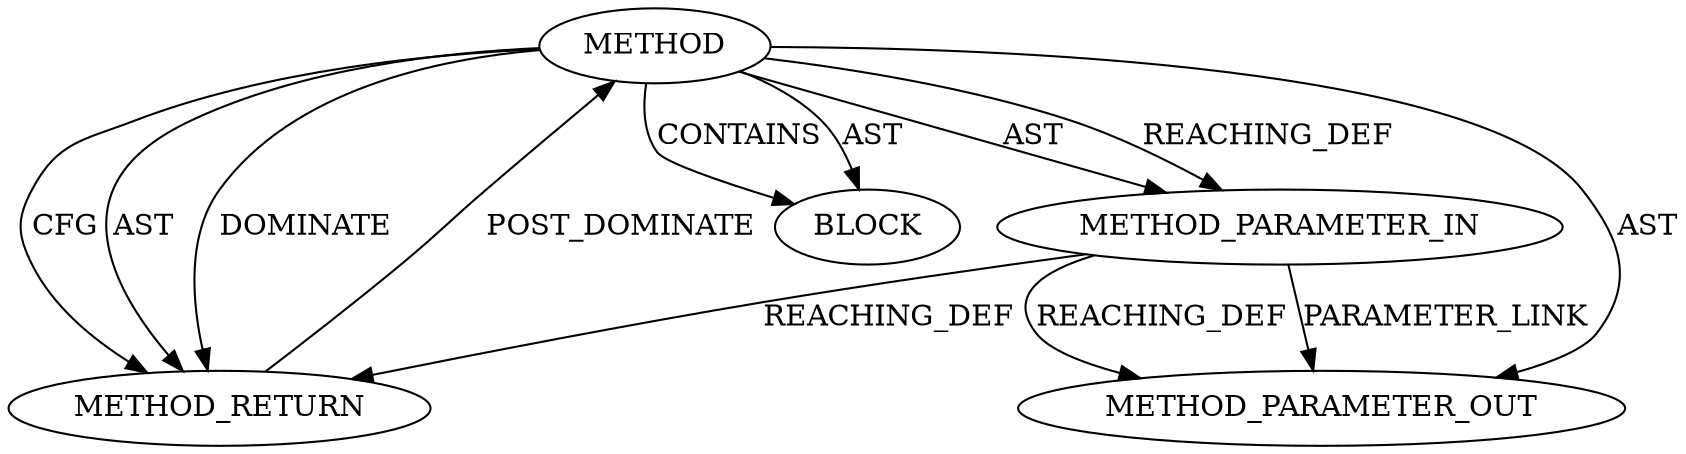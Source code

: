 digraph {
  13367 [label=METHOD_PARAMETER_OUT ORDER=1 CODE="p1" IS_VARIADIC=false TYPE_FULL_NAME="ANY" EVALUATION_STRATEGY="BY_VALUE" INDEX=1 NAME="p1"]
  12284 [label=METHOD AST_PARENT_TYPE="NAMESPACE_BLOCK" AST_PARENT_FULL_NAME="<global>" ORDER=0 CODE="<empty>" FULL_NAME="cpu_to_le32s" IS_EXTERNAL=true FILENAME="<empty>" SIGNATURE="" NAME="cpu_to_le32s"]
  12287 [label=METHOD_RETURN ORDER=2 CODE="RET" TYPE_FULL_NAME="ANY" EVALUATION_STRATEGY="BY_VALUE"]
  12286 [label=BLOCK ORDER=1 ARGUMENT_INDEX=1 CODE="<empty>" TYPE_FULL_NAME="ANY"]
  12285 [label=METHOD_PARAMETER_IN ORDER=1 CODE="p1" IS_VARIADIC=false TYPE_FULL_NAME="ANY" EVALUATION_STRATEGY="BY_VALUE" INDEX=1 NAME="p1"]
  12284 -> 12286 [label=CONTAINS ]
  12284 -> 12287 [label=AST ]
  12285 -> 13367 [label=PARAMETER_LINK ]
  12284 -> 13367 [label=AST ]
  12285 -> 13367 [label=REACHING_DEF VARIABLE="p1"]
  12287 -> 12284 [label=POST_DOMINATE ]
  12284 -> 12285 [label=AST ]
  12284 -> 12286 [label=AST ]
  12284 -> 12287 [label=DOMINATE ]
  12284 -> 12285 [label=REACHING_DEF VARIABLE=""]
  12284 -> 12287 [label=CFG ]
  12285 -> 12287 [label=REACHING_DEF VARIABLE="p1"]
}
